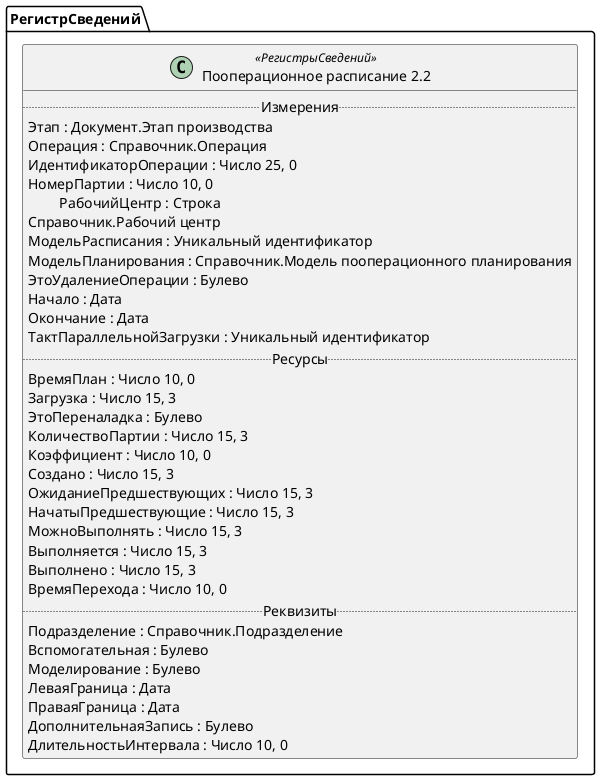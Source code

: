 ﻿@startuml ПооперационноеРасписание2_2
'!include templates.wsd
'..\include templates.wsd
class РегистрСведений.ПооперационноеРасписание2_2 as "Пооперационное расписание 2.2" <<РегистрыСведений>>
{
..Измерения..
Этап : Документ.Этап производства
Операция : Справочник.Операция
ИдентификаторОперации : Число 25, 0
НомерПартии : Число 10, 0
РабочийЦентр : Строка\rСправочник.Рабочий центр
МодельРасписания : Уникальный идентификатор
МодельПланирования : Справочник.Модель пооперационного планирования
ЭтоУдалениеОперации : Булево
Начало : Дата
Окончание : Дата
ТактПараллельнойЗагрузки : Уникальный идентификатор
..Ресурсы..
ВремяПлан : Число 10, 0
Загрузка : Число 15, 3
ЭтоПереналадка : Булево
КоличествоПартии : Число 15, 3
Коэффициент : Число 10, 0
Создано : Число 15, 3
ОжиданиеПредшествующих : Число 15, 3
НачатыПредшествующие : Число 15, 3
МожноВыполнять : Число 15, 3
Выполняется : Число 15, 3
Выполнено : Число 15, 3
ВремяПерехода : Число 10, 0
..Реквизиты..
Подразделение : Справочник.Подразделение
Вспомогательная : Булево
Моделирование : Булево
ЛеваяГраница : Дата
ПраваяГраница : Дата
ДополнительнаяЗапись : Булево
ДлительностьИнтервала : Число 10, 0
}
@enduml
